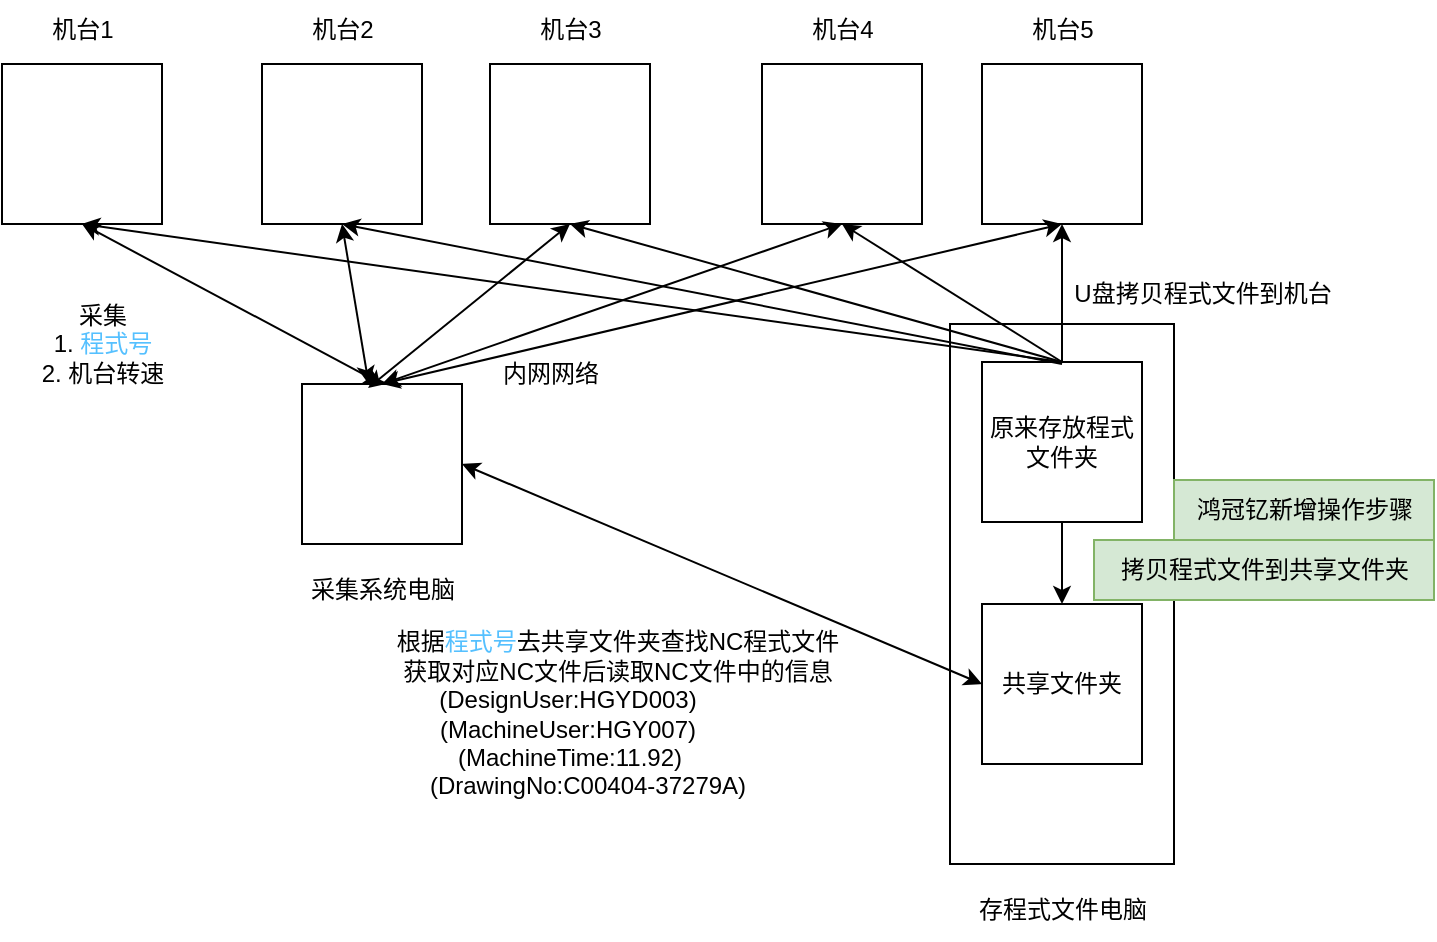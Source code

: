<mxfile version="28.1.2">
  <diagram name="第 1 页" id="llzAJf6m_RvFypabQ47X">
    <mxGraphModel dx="1426" dy="751" grid="1" gridSize="10" guides="1" tooltips="1" connect="1" arrows="1" fold="1" page="1" pageScale="1" pageWidth="827" pageHeight="1169" math="0" shadow="0">
      <root>
        <mxCell id="0" />
        <mxCell id="1" parent="0" />
        <mxCell id="5mjd6HaX1OIvzdEkymCV-1" value="" style="whiteSpace=wrap;html=1;aspect=fixed;" vertex="1" parent="1">
          <mxGeometry x="45" y="82" width="80" height="80" as="geometry" />
        </mxCell>
        <mxCell id="5mjd6HaX1OIvzdEkymCV-2" value="" style="whiteSpace=wrap;html=1;aspect=fixed;" vertex="1" parent="1">
          <mxGeometry x="175" y="82" width="80" height="80" as="geometry" />
        </mxCell>
        <mxCell id="5mjd6HaX1OIvzdEkymCV-3" value="" style="whiteSpace=wrap;html=1;aspect=fixed;" vertex="1" parent="1">
          <mxGeometry x="289" y="82" width="80" height="80" as="geometry" />
        </mxCell>
        <mxCell id="5mjd6HaX1OIvzdEkymCV-4" value="" style="whiteSpace=wrap;html=1;aspect=fixed;" vertex="1" parent="1">
          <mxGeometry x="425" y="82" width="80" height="80" as="geometry" />
        </mxCell>
        <mxCell id="5mjd6HaX1OIvzdEkymCV-5" value="" style="whiteSpace=wrap;html=1;aspect=fixed;" vertex="1" parent="1">
          <mxGeometry x="535" y="82" width="80" height="80" as="geometry" />
        </mxCell>
        <mxCell id="5mjd6HaX1OIvzdEkymCV-6" value="" style="whiteSpace=wrap;html=1;aspect=fixed;" vertex="1" parent="1">
          <mxGeometry x="195" y="242" width="80" height="80" as="geometry" />
        </mxCell>
        <mxCell id="5mjd6HaX1OIvzdEkymCV-8" value="存程式文件电脑" style="text;html=1;align=center;verticalAlign=middle;resizable=0;points=[];autosize=1;strokeColor=none;fillColor=none;" vertex="1" parent="1">
          <mxGeometry x="520" y="490" width="110" height="30" as="geometry" />
        </mxCell>
        <mxCell id="5mjd6HaX1OIvzdEkymCV-9" value="采集系统电脑" style="text;html=1;align=center;verticalAlign=middle;resizable=0;points=[];autosize=1;strokeColor=none;fillColor=none;" vertex="1" parent="1">
          <mxGeometry x="185" y="330" width="100" height="30" as="geometry" />
        </mxCell>
        <mxCell id="5mjd6HaX1OIvzdEkymCV-10" value="" style="endArrow=classic;startArrow=classic;html=1;rounded=0;entryX=0.5;entryY=1;entryDx=0;entryDy=0;exitX=0.5;exitY=0;exitDx=0;exitDy=0;" edge="1" parent="1" source="5mjd6HaX1OIvzdEkymCV-6" target="5mjd6HaX1OIvzdEkymCV-1">
          <mxGeometry width="50" height="50" relative="1" as="geometry">
            <mxPoint x="345" y="412" as="sourcePoint" />
            <mxPoint x="395" y="362" as="targetPoint" />
          </mxGeometry>
        </mxCell>
        <mxCell id="5mjd6HaX1OIvzdEkymCV-11" value="" style="endArrow=classic;startArrow=classic;html=1;rounded=0;entryX=0.5;entryY=1;entryDx=0;entryDy=0;" edge="1" parent="1" source="5mjd6HaX1OIvzdEkymCV-6" target="5mjd6HaX1OIvzdEkymCV-2">
          <mxGeometry width="50" height="50" relative="1" as="geometry">
            <mxPoint x="325" y="282" as="sourcePoint" />
            <mxPoint x="175" y="202" as="targetPoint" />
          </mxGeometry>
        </mxCell>
        <mxCell id="5mjd6HaX1OIvzdEkymCV-12" value="" style="endArrow=classic;startArrow=classic;html=1;rounded=0;entryX=0.5;entryY=1;entryDx=0;entryDy=0;exitX=0.413;exitY=0.025;exitDx=0;exitDy=0;exitPerimeter=0;" edge="1" parent="1" source="5mjd6HaX1OIvzdEkymCV-6" target="5mjd6HaX1OIvzdEkymCV-3">
          <mxGeometry width="50" height="50" relative="1" as="geometry">
            <mxPoint x="435" y="292" as="sourcePoint" />
            <mxPoint x="285" y="212" as="targetPoint" />
          </mxGeometry>
        </mxCell>
        <mxCell id="5mjd6HaX1OIvzdEkymCV-13" value="" style="endArrow=classic;startArrow=classic;html=1;rounded=0;entryX=0.5;entryY=1;entryDx=0;entryDy=0;exitX=0.5;exitY=0;exitDx=0;exitDy=0;" edge="1" parent="1" source="5mjd6HaX1OIvzdEkymCV-6" target="5mjd6HaX1OIvzdEkymCV-4">
          <mxGeometry width="50" height="50" relative="1" as="geometry">
            <mxPoint x="465" y="272" as="sourcePoint" />
            <mxPoint x="315" y="192" as="targetPoint" />
          </mxGeometry>
        </mxCell>
        <mxCell id="5mjd6HaX1OIvzdEkymCV-14" value="" style="endArrow=classic;startArrow=classic;html=1;rounded=0;entryX=0.5;entryY=1;entryDx=0;entryDy=0;exitX=0.5;exitY=0;exitDx=0;exitDy=0;" edge="1" parent="1" source="5mjd6HaX1OIvzdEkymCV-6" target="5mjd6HaX1OIvzdEkymCV-5">
          <mxGeometry width="50" height="50" relative="1" as="geometry">
            <mxPoint x="745" y="282" as="sourcePoint" />
            <mxPoint x="595" y="202" as="targetPoint" />
          </mxGeometry>
        </mxCell>
        <mxCell id="5mjd6HaX1OIvzdEkymCV-15" value="机台1" style="text;html=1;align=center;verticalAlign=middle;resizable=0;points=[];autosize=1;strokeColor=none;fillColor=none;" vertex="1" parent="1">
          <mxGeometry x="60" y="50" width="50" height="30" as="geometry" />
        </mxCell>
        <mxCell id="5mjd6HaX1OIvzdEkymCV-16" value="机台2" style="text;html=1;align=center;verticalAlign=middle;resizable=0;points=[];autosize=1;strokeColor=none;fillColor=none;" vertex="1" parent="1">
          <mxGeometry x="190" y="50" width="50" height="30" as="geometry" />
        </mxCell>
        <mxCell id="5mjd6HaX1OIvzdEkymCV-17" value="机台3" style="text;html=1;align=center;verticalAlign=middle;resizable=0;points=[];autosize=1;strokeColor=none;fillColor=none;" vertex="1" parent="1">
          <mxGeometry x="304" y="50" width="50" height="30" as="geometry" />
        </mxCell>
        <mxCell id="5mjd6HaX1OIvzdEkymCV-18" value="机台4" style="text;html=1;align=center;verticalAlign=middle;resizable=0;points=[];autosize=1;strokeColor=none;fillColor=none;" vertex="1" parent="1">
          <mxGeometry x="440" y="50" width="50" height="30" as="geometry" />
        </mxCell>
        <mxCell id="5mjd6HaX1OIvzdEkymCV-19" value="机台5" style="text;html=1;align=center;verticalAlign=middle;resizable=0;points=[];autosize=1;strokeColor=none;fillColor=none;" vertex="1" parent="1">
          <mxGeometry x="550" y="50" width="50" height="30" as="geometry" />
        </mxCell>
        <mxCell id="5mjd6HaX1OIvzdEkymCV-20" value="采集&lt;div&gt;&lt;span style=&quot;background-color: transparent; color: light-dark(rgb(0, 0, 0), rgb(255, 255, 255));&quot;&gt;1.&lt;/span&gt;&lt;span style=&quot;background-color: transparent;&quot;&gt;&lt;font style=&quot;color: light-dark(rgb(85, 192, 255), rgb(255, 255, 255));&quot;&gt; 程式号&lt;/font&gt;&lt;/span&gt;&lt;div&gt;2. 机台转速&lt;/div&gt;&lt;/div&gt;" style="text;html=1;align=center;verticalAlign=middle;resizable=0;points=[];autosize=1;strokeColor=none;fillColor=none;" vertex="1" parent="1">
          <mxGeometry x="55" y="192" width="80" height="60" as="geometry" />
        </mxCell>
        <mxCell id="5mjd6HaX1OIvzdEkymCV-23" value="" style="rounded=0;whiteSpace=wrap;html=1;direction=south;" vertex="1" parent="1">
          <mxGeometry x="519" y="212" width="112" height="270" as="geometry" />
        </mxCell>
        <mxCell id="5mjd6HaX1OIvzdEkymCV-24" value="原来存放程式文件夹" style="whiteSpace=wrap;html=1;aspect=fixed;" vertex="1" parent="1">
          <mxGeometry x="535" y="231" width="80" height="80" as="geometry" />
        </mxCell>
        <mxCell id="5mjd6HaX1OIvzdEkymCV-25" value="共享文件夹" style="whiteSpace=wrap;html=1;aspect=fixed;" vertex="1" parent="1">
          <mxGeometry x="535" y="352" width="80" height="80" as="geometry" />
        </mxCell>
        <mxCell id="5mjd6HaX1OIvzdEkymCV-26" value="" style="endArrow=classic;html=1;rounded=0;exitX=0.5;exitY=0;exitDx=0;exitDy=0;" edge="1" parent="1" source="5mjd6HaX1OIvzdEkymCV-24">
          <mxGeometry width="50" height="50" relative="1" as="geometry">
            <mxPoint x="345" y="412" as="sourcePoint" />
            <mxPoint x="575" y="162" as="targetPoint" />
          </mxGeometry>
        </mxCell>
        <mxCell id="5mjd6HaX1OIvzdEkymCV-27" value="" style="endArrow=classic;html=1;rounded=0;entryX=0.5;entryY=1;entryDx=0;entryDy=0;exitX=0.5;exitY=0;exitDx=0;exitDy=0;" edge="1" parent="1" source="5mjd6HaX1OIvzdEkymCV-24" target="5mjd6HaX1OIvzdEkymCV-4">
          <mxGeometry width="50" height="50" relative="1" as="geometry">
            <mxPoint x="345" y="412" as="sourcePoint" />
            <mxPoint x="395" y="362" as="targetPoint" />
          </mxGeometry>
        </mxCell>
        <mxCell id="5mjd6HaX1OIvzdEkymCV-28" value="" style="endArrow=classic;html=1;rounded=0;entryX=0.5;entryY=1;entryDx=0;entryDy=0;exitX=0.5;exitY=0;exitDx=0;exitDy=0;" edge="1" parent="1" source="5mjd6HaX1OIvzdEkymCV-24" target="5mjd6HaX1OIvzdEkymCV-3">
          <mxGeometry width="50" height="50" relative="1" as="geometry">
            <mxPoint x="345" y="412" as="sourcePoint" />
            <mxPoint x="395" y="362" as="targetPoint" />
          </mxGeometry>
        </mxCell>
        <mxCell id="5mjd6HaX1OIvzdEkymCV-29" value="" style="endArrow=classic;html=1;rounded=0;entryX=0.5;entryY=1;entryDx=0;entryDy=0;" edge="1" parent="1" target="5mjd6HaX1OIvzdEkymCV-2">
          <mxGeometry width="50" height="50" relative="1" as="geometry">
            <mxPoint x="575" y="232" as="sourcePoint" />
            <mxPoint x="395" y="362" as="targetPoint" />
          </mxGeometry>
        </mxCell>
        <mxCell id="5mjd6HaX1OIvzdEkymCV-30" value="" style="endArrow=classic;html=1;rounded=0;entryX=0.5;entryY=1;entryDx=0;entryDy=0;exitX=0.5;exitY=0;exitDx=0;exitDy=0;" edge="1" parent="1" source="5mjd6HaX1OIvzdEkymCV-24" target="5mjd6HaX1OIvzdEkymCV-1">
          <mxGeometry width="50" height="50" relative="1" as="geometry">
            <mxPoint x="345" y="412" as="sourcePoint" />
            <mxPoint x="395" y="362" as="targetPoint" />
          </mxGeometry>
        </mxCell>
        <mxCell id="5mjd6HaX1OIvzdEkymCV-31" value="&amp;nbsp; &amp;nbsp;U盘拷贝程式文件到机台" style="text;html=1;align=center;verticalAlign=middle;resizable=0;points=[];autosize=1;strokeColor=none;fillColor=none;" vertex="1" parent="1">
          <mxGeometry x="560" y="182" width="160" height="30" as="geometry" />
        </mxCell>
        <mxCell id="5mjd6HaX1OIvzdEkymCV-32" value="" style="endArrow=classic;html=1;rounded=0;entryX=0.5;entryY=0;entryDx=0;entryDy=0;exitX=0.5;exitY=1;exitDx=0;exitDy=0;" edge="1" parent="1" source="5mjd6HaX1OIvzdEkymCV-24" target="5mjd6HaX1OIvzdEkymCV-25">
          <mxGeometry width="50" height="50" relative="1" as="geometry">
            <mxPoint x="345" y="412" as="sourcePoint" />
            <mxPoint x="395" y="362" as="targetPoint" />
          </mxGeometry>
        </mxCell>
        <mxCell id="5mjd6HaX1OIvzdEkymCV-33" value="拷贝程式文件到共享文件夹" style="text;html=1;align=center;verticalAlign=middle;resizable=0;points=[];autosize=1;strokeColor=#82b366;fillColor=#d5e8d4;" vertex="1" parent="1">
          <mxGeometry x="591" y="320" width="170" height="30" as="geometry" />
        </mxCell>
        <mxCell id="5mjd6HaX1OIvzdEkymCV-36" value="根据&lt;font style=&quot;color: light-dark(rgb(85, 192, 255), rgb(255, 255, 255));&quot;&gt;程式号&lt;/font&gt;去共享文件夹查找NC程式文件&lt;div&gt;获取对应NC文件后读取NC文件中的信息&lt;br&gt;&lt;div&gt;(DesignUser:HGYD003)&amp;nbsp; &amp;nbsp; &amp;nbsp; &amp;nbsp; &amp;nbsp; &amp;nbsp; &amp;nbsp; &amp;nbsp;&lt;/div&gt;&lt;div&gt;(MachineUser:HGY007)&amp;nbsp; &amp;nbsp; &amp;nbsp; &amp;nbsp; &amp;nbsp; &amp;nbsp; &amp;nbsp; &amp;nbsp;&lt;/div&gt;&lt;div&gt;(MachineTime:11.92)&amp;nbsp; &amp;nbsp; &amp;nbsp; &amp;nbsp; &amp;nbsp; &amp;nbsp; &lt;span style=&quot;white-space:pre&quot;&gt;&#x9;&lt;/span&gt;&lt;/div&gt;&lt;div&gt;(DrawingNo:C00404-37279A)&amp;nbsp; &amp;nbsp; &amp;nbsp; &amp;nbsp; &amp;nbsp;&lt;/div&gt;&lt;/div&gt;" style="text;html=1;align=center;verticalAlign=middle;whiteSpace=wrap;rounded=0;" vertex="1" parent="1">
          <mxGeometry x="225" y="392" width="256" height="30" as="geometry" />
        </mxCell>
        <mxCell id="5mjd6HaX1OIvzdEkymCV-37" value="" style="endArrow=classic;startArrow=classic;html=1;rounded=0;entryX=0;entryY=0.5;entryDx=0;entryDy=0;exitX=1;exitY=0.5;exitDx=0;exitDy=0;" edge="1" parent="1" source="5mjd6HaX1OIvzdEkymCV-6" target="5mjd6HaX1OIvzdEkymCV-25">
          <mxGeometry width="50" height="50" relative="1" as="geometry">
            <mxPoint x="345" y="412" as="sourcePoint" />
            <mxPoint x="395" y="362" as="targetPoint" />
          </mxGeometry>
        </mxCell>
        <mxCell id="5mjd6HaX1OIvzdEkymCV-44" value="鸿冠钇新增操作步骤" style="text;html=1;align=center;verticalAlign=middle;resizable=0;points=[];autosize=1;strokeColor=#82b366;fillColor=#d5e8d4;" vertex="1" parent="1">
          <mxGeometry x="631" y="290" width="130" height="30" as="geometry" />
        </mxCell>
        <mxCell id="5mjd6HaX1OIvzdEkymCV-45" value="内网网络" style="text;html=1;align=center;verticalAlign=middle;resizable=0;points=[];autosize=1;strokeColor=none;fillColor=none;" vertex="1" parent="1">
          <mxGeometry x="284" y="222" width="70" height="30" as="geometry" />
        </mxCell>
      </root>
    </mxGraphModel>
  </diagram>
</mxfile>
